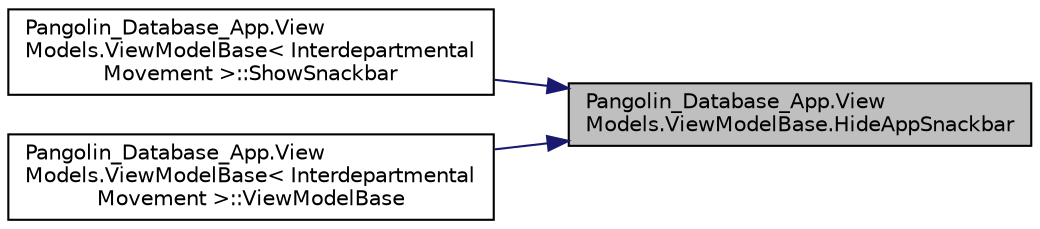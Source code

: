 digraph "Pangolin_Database_App.ViewModels.ViewModelBase.HideAppSnackbar"
{
 // LATEX_PDF_SIZE
  edge [fontname="Helvetica",fontsize="10",labelfontname="Helvetica",labelfontsize="10"];
  node [fontname="Helvetica",fontsize="10",shape=record];
  rankdir="RL";
  Node1 [label="Pangolin_Database_App.View\lModels.ViewModelBase.HideAppSnackbar",height=0.2,width=0.4,color="black", fillcolor="grey75", style="filled", fontcolor="black",tooltip="Hides snackbar"];
  Node1 -> Node2 [dir="back",color="midnightblue",fontsize="10",style="solid"];
  Node2 [label="Pangolin_Database_App.View\lModels.ViewModelBase\< Interdepartmental\lMovement \>::ShowSnackbar",height=0.2,width=0.4,color="black", fillcolor="white", style="filled",URL="$class_pangolin___database___app_1_1_view_models_1_1_view_model_base.html#a6246200570f042fb539328e2b6da60af",tooltip="Shows snackbar with a message"];
  Node1 -> Node3 [dir="back",color="midnightblue",fontsize="10",style="solid"];
  Node3 [label="Pangolin_Database_App.View\lModels.ViewModelBase\< Interdepartmental\lMovement \>::ViewModelBase",height=0.2,width=0.4,color="black", fillcolor="white", style="filled",URL="$class_pangolin___database___app_1_1_view_models_1_1_view_model_base.html#a3be6ac20ffe3dda7a567b3e244cad2d5",tooltip="Applies dbset and relay command for hidesnackbar"];
}
